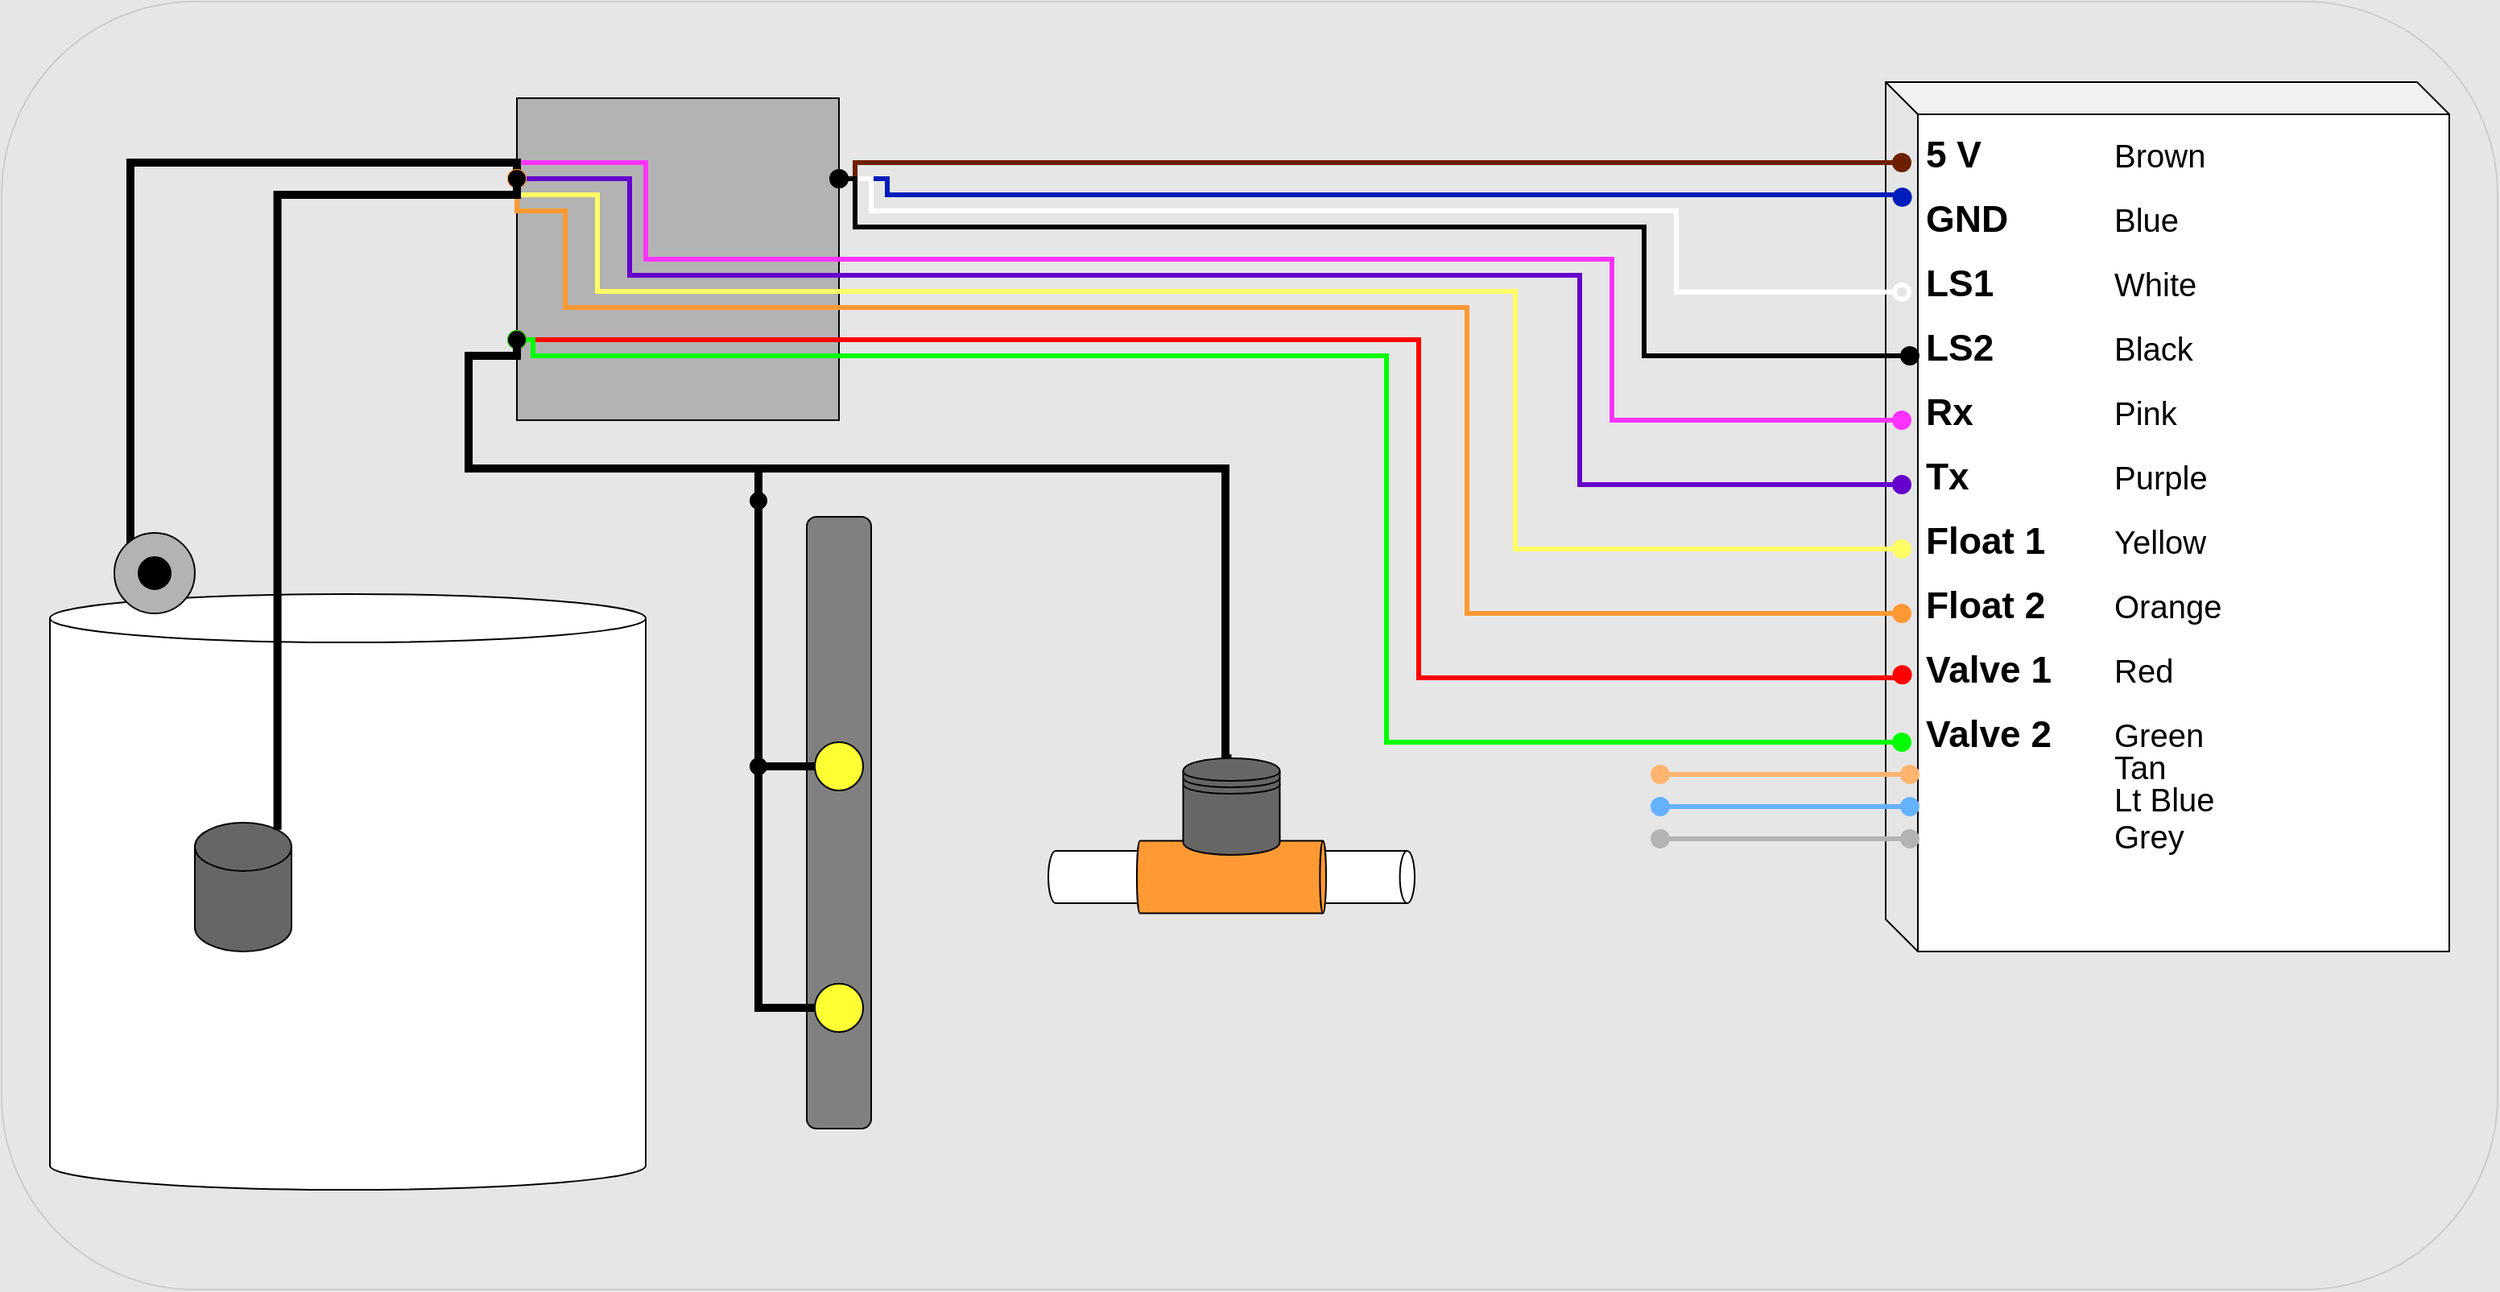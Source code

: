 <mxfile version="24.7.2" type="github">
  <diagram name="Page-1" id="7e0a89b8-554c-2b80-1dc8-d5c74ca68de4">
    <mxGraphModel dx="548" dy="318" grid="1" gridSize="10" guides="1" tooltips="1" connect="1" arrows="1" fold="1" page="1" pageScale="1" pageWidth="1100" pageHeight="850" background="#E6E6E6" math="0" shadow="0">
      <root>
        <mxCell id="0" />
        <mxCell id="1" parent="0" />
        <mxCell id="GZgzMt5lGDm11GtKSmbS-1" value="" style="rounded=1;whiteSpace=wrap;html=1;fillColor=#E6E6E6;fontColor=#333333;strokeColor=#CCCCCC;fillStyle=auto;gradientColor=none;" parent="1" vertex="1">
          <mxGeometry x="500" y="30" width="1550" height="800" as="geometry" />
        </mxCell>
        <mxCell id="Uim_rOpP8cY-PSNCOD3g-26" value="" style="shape=cube;whiteSpace=wrap;html=1;boundedLbl=1;backgroundOutline=1;darkOpacity=0.05;darkOpacity2=0.1;" vertex="1" parent="1">
          <mxGeometry x="1670" y="80" width="350" height="540" as="geometry" />
        </mxCell>
        <mxCell id="Uim_rOpP8cY-PSNCOD3g-5" value="" style="whiteSpace=wrap;html=1;aspect=fixed;fillColor=#B3B3B3;" vertex="1" parent="1">
          <mxGeometry x="820" y="90" width="200" height="200" as="geometry" />
        </mxCell>
        <mxCell id="eWyAGycqIImicUFKL28u-35" value="" style="group" parent="1" vertex="1" connectable="0">
          <mxGeometry x="1700" y="510" width="60" height="30" as="geometry" />
        </mxCell>
        <mxCell id="eWyAGycqIImicUFKL28u-31" value="" style="endArrow=oval;html=1;rounded=0;strokeWidth=3;targetPerimeterSpacing=0;endSize=9;startSize=9;startArrow=oval;startFill=1;endFill=1;fillColor=#0050ef;strokeColor=#ff0000;edgeStyle=orthogonalEdgeStyle;exitX=0;exitY=0.75;exitDx=0;exitDy=0;entryX=0.001;entryY=0.533;entryDx=0;entryDy=0;entryPerimeter=0;" parent="1" source="Uim_rOpP8cY-PSNCOD3g-5" edge="1">
          <mxGeometry width="50" height="50" relative="1" as="geometry">
            <mxPoint x="610" y="382.5" as="sourcePoint" />
            <mxPoint x="1680.3" y="448.105" as="targetPoint" />
            <Array as="points">
              <mxPoint x="1380" y="240" />
              <mxPoint x="1380" y="450" />
              <mxPoint x="1680" y="450" />
            </Array>
          </mxGeometry>
        </mxCell>
        <mxCell id="eWyAGycqIImicUFKL28u-37" value="" style="endArrow=oval;html=1;rounded=0;strokeWidth=3;targetPerimeterSpacing=0;endSize=9;startSize=9;startArrow=oval;startFill=1;endFill=1;fillColor=#0050ef;strokeColor=#FFB570;" parent="1" edge="1">
          <mxGeometry width="50" height="50" relative="1" as="geometry">
            <mxPoint x="1530" y="510" as="sourcePoint" />
            <mxPoint x="1685" y="510" as="targetPoint" />
          </mxGeometry>
        </mxCell>
        <mxCell id="eWyAGycqIImicUFKL28u-15" value="" style="endArrow=oval;html=1;rounded=0;strokeWidth=3;targetPerimeterSpacing=0;endSize=9;startSize=9;startArrow=oval;startFill=1;endFill=1;fillColor=#ffcd28;gradientColor=#ffa500;strokeColor=#FF33FF;exitX=0;exitY=0.25;exitDx=0;exitDy=0;edgeStyle=orthogonalEdgeStyle;" parent="1" source="Uim_rOpP8cY-PSNCOD3g-5" edge="1">
          <mxGeometry width="50" height="50" relative="1" as="geometry">
            <mxPoint x="513.552" y="201.856" as="sourcePoint" />
            <mxPoint x="1680" y="290" as="targetPoint" />
            <Array as="points">
              <mxPoint x="820" y="130" />
              <mxPoint x="900" y="130" />
              <mxPoint x="900" y="190" />
              <mxPoint x="1500" y="190" />
              <mxPoint x="1500" y="290" />
            </Array>
          </mxGeometry>
        </mxCell>
        <mxCell id="eWyAGycqIImicUFKL28u-41" value="" style="endArrow=oval;html=1;rounded=0;strokeWidth=3;targetPerimeterSpacing=0;endSize=9;startSize=9;startArrow=oval;startFill=1;endFill=1;fillColor=#0050ef;strokeColor=#00ff00;exitX=0;exitY=0.75;exitDx=0;exitDy=0;edgeStyle=orthogonalEdgeStyle;" parent="1" source="Uim_rOpP8cY-PSNCOD3g-5" edge="1">
          <mxGeometry width="50" height="50" relative="1" as="geometry">
            <mxPoint x="610" y="382.5" as="sourcePoint" />
            <mxPoint x="1680" y="490" as="targetPoint" />
            <Array as="points">
              <mxPoint x="830" y="240" />
              <mxPoint x="830" y="250" />
              <mxPoint x="1360" y="250" />
              <mxPoint x="1360" y="490" />
            </Array>
          </mxGeometry>
        </mxCell>
        <mxCell id="eWyAGycqIImicUFKL28u-38" value="" style="endArrow=oval;html=1;rounded=0;strokeWidth=3;targetPerimeterSpacing=0;endSize=9;startSize=9;startArrow=oval;startFill=1;endFill=1;fillColor=#ffff88;strokeColor=#66B2FF;" parent="1" edge="1">
          <mxGeometry width="50" height="50" relative="1" as="geometry">
            <mxPoint x="1530" y="530" as="sourcePoint" />
            <mxPoint x="1685" y="530" as="targetPoint" />
          </mxGeometry>
        </mxCell>
        <mxCell id="eWyAGycqIImicUFKL28u-34" value="" style="endArrow=oval;html=1;rounded=0;strokeWidth=3;targetPerimeterSpacing=0;endSize=9;startSize=9;startArrow=oval;startFill=1;endFill=1;fillColor=#ffcd28;gradientColor=#ffa500;strokeColor=#B3B3B3;" parent="1" edge="1">
          <mxGeometry width="50" height="50" relative="1" as="geometry">
            <mxPoint x="1530" y="550" as="sourcePoint" />
            <mxPoint x="1685" y="550" as="targetPoint" />
          </mxGeometry>
        </mxCell>
        <mxCell id="eWyAGycqIImicUFKL28u-18" value="" style="endArrow=oval;html=1;rounded=0;strokeWidth=3;targetPerimeterSpacing=0;endSize=9;startSize=9;startArrow=oval;startFill=1;endFill=1;fillColor=#0050ef;strokeColor=#6600CC;edgeStyle=orthogonalEdgeStyle;exitX=0;exitY=0.25;exitDx=0;exitDy=0;" parent="1" source="Uim_rOpP8cY-PSNCOD3g-5" edge="1">
          <mxGeometry width="50" height="50" relative="1" as="geometry">
            <mxPoint x="511.0" y="221.996" as="sourcePoint" />
            <mxPoint x="1680" y="330" as="targetPoint" />
            <Array as="points">
              <mxPoint x="890" y="140" />
              <mxPoint x="890" y="200" />
              <mxPoint x="1480" y="200" />
              <mxPoint x="1480" y="330" />
            </Array>
          </mxGeometry>
        </mxCell>
        <mxCell id="eWyAGycqIImicUFKL28u-69" style="edgeStyle=orthogonalEdgeStyle;shape=connector;rounded=0;orthogonalLoop=1;jettySize=auto;html=1;exitX=1;exitY=0.5;exitDx=0;exitDy=0;strokeColor=default;align=center;verticalAlign=middle;fontFamily=Helvetica;fontSize=11;fontColor=default;labelBackgroundColor=default;endArrow=oval;endFill=1;strokeWidth=5;entryX=0;entryY=0.25;entryDx=0;entryDy=0;" parent="1" source="eWyAGycqIImicUFKL28u-58" target="Uim_rOpP8cY-PSNCOD3g-5" edge="1">
          <mxGeometry relative="1" as="geometry">
            <mxPoint x="230" y="260" as="targetPoint" />
            <Array as="points">
              <mxPoint x="580" y="385" />
              <mxPoint x="580" y="130" />
              <mxPoint x="820" y="130" />
            </Array>
          </mxGeometry>
        </mxCell>
        <mxCell id="eWyAGycqIImicUFKL28u-61" value="" style="group" parent="1" vertex="1" connectable="0">
          <mxGeometry x="1000" y="350" width="40" height="380" as="geometry" />
        </mxCell>
        <mxCell id="eWyAGycqIImicUFKL28u-53" value="" style="rounded=1;whiteSpace=wrap;html=1;fillColor=#808080;" parent="eWyAGycqIImicUFKL28u-61" vertex="1">
          <mxGeometry width="40" height="380" as="geometry" />
        </mxCell>
        <mxCell id="eWyAGycqIImicUFKL28u-54" value="" style="ellipse;whiteSpace=wrap;html=1;aspect=fixed;fillColor=#FFFF33;" parent="eWyAGycqIImicUFKL28u-61" vertex="1">
          <mxGeometry x="5" y="140" width="30" height="30" as="geometry" />
        </mxCell>
        <mxCell id="eWyAGycqIImicUFKL28u-55" value="" style="ellipse;whiteSpace=wrap;html=1;aspect=fixed;fillColor=#FFFF33;" parent="eWyAGycqIImicUFKL28u-61" vertex="1">
          <mxGeometry x="5" y="290" width="30" height="30" as="geometry" />
        </mxCell>
        <mxCell id="eWyAGycqIImicUFKL28u-65" style="edgeStyle=orthogonalEdgeStyle;shape=connector;rounded=0;orthogonalLoop=1;jettySize=auto;html=1;exitX=0;exitY=0.5;exitDx=0;exitDy=0;strokeColor=default;align=center;verticalAlign=middle;fontFamily=Helvetica;fontSize=11;fontColor=default;labelBackgroundColor=default;endArrow=oval;endFill=1;strokeWidth=5;" parent="eWyAGycqIImicUFKL28u-61" source="eWyAGycqIImicUFKL28u-54" edge="1">
          <mxGeometry relative="1" as="geometry">
            <mxPoint x="-30" y="155" as="targetPoint" />
          </mxGeometry>
        </mxCell>
        <mxCell id="eWyAGycqIImicUFKL28u-62" style="edgeStyle=orthogonalEdgeStyle;rounded=0;orthogonalLoop=1;jettySize=auto;html=1;endArrow=oval;endFill=1;strokeWidth=5;entryX=0;entryY=0.75;entryDx=0;entryDy=0;exitX=0;exitY=0.5;exitDx=0;exitDy=0;" parent="1" source="eWyAGycqIImicUFKL28u-55" edge="1" target="Uim_rOpP8cY-PSNCOD3g-5">
          <mxGeometry relative="1" as="geometry">
            <mxPoint x="280" y="260" as="targetPoint" />
            <Array as="points">
              <mxPoint x="970" y="655" />
              <mxPoint x="970" y="320" />
              <mxPoint x="790" y="320" />
              <mxPoint x="790" y="250" />
              <mxPoint x="820" y="250" />
            </Array>
            <mxPoint x="780" y="675" as="sourcePoint" />
          </mxGeometry>
        </mxCell>
        <mxCell id="eWyAGycqIImicUFKL28u-4" value="" style="endArrow=oval;html=1;rounded=0;strokeWidth=3;targetPerimeterSpacing=0;endSize=9;startSize=9;startArrow=oval;startFill=1;endFill=1;fillColor=#0050ef;strokeColor=#001DBC;edgeStyle=orthogonalEdgeStyle;exitX=1;exitY=0.25;exitDx=0;exitDy=0;entryX=0.001;entryY=0.1;entryDx=0;entryDy=0;entryPerimeter=0;" parent="1" edge="1" source="Uim_rOpP8cY-PSNCOD3g-5">
          <mxGeometry width="50" height="50" relative="1" as="geometry">
            <mxPoint x="510" y="140.0" as="sourcePoint" />
            <mxPoint x="1680.3" y="151.5" as="targetPoint" />
            <Array as="points">
              <mxPoint x="1050" y="140" />
              <mxPoint x="1050" y="150" />
              <mxPoint x="1680" y="150" />
            </Array>
          </mxGeometry>
        </mxCell>
        <mxCell id="eWyAGycqIImicUFKL28u-2" value="" style="endArrow=oval;html=1;rounded=0;strokeWidth=3;targetPerimeterSpacing=0;endSize=9;startSize=9;startArrow=oval;startFill=1;endFill=1;fillColor=#a0522d;strokeColor=#6D1F00;edgeStyle=orthogonalEdgeStyle;elbow=vertical;exitX=1;exitY=0.25;exitDx=0;exitDy=0;" parent="1" source="Uim_rOpP8cY-PSNCOD3g-5" edge="1">
          <mxGeometry width="50" height="50" relative="1" as="geometry">
            <mxPoint x="509.84" y="126.596" as="sourcePoint" />
            <mxPoint x="1680" y="130" as="targetPoint" />
            <Array as="points">
              <mxPoint x="1030" y="140" />
              <mxPoint x="1030" y="130" />
            </Array>
          </mxGeometry>
        </mxCell>
        <mxCell id="eWyAGycqIImicUFKL28u-9" value="" style="endArrow=oval;html=1;rounded=0;strokeWidth=3;targetPerimeterSpacing=0;startArrow=oval;startFill=0;endFill=0;strokeColor=#FFFFFF;startFillColor=#000000;endFillColor=#000000;edgeStyle=orthogonalEdgeStyle;exitX=1;exitY=0.25;exitDx=0;exitDy=0;endSize=9;startSize=9;entryX=0;entryY=0.186;entryDx=0;entryDy=0;entryPerimeter=0;" parent="1" source="Uim_rOpP8cY-PSNCOD3g-5" edge="1">
          <mxGeometry width="50" height="50" relative="1" as="geometry">
            <mxPoint x="511.0" y="162.0" as="sourcePoint" />
            <mxPoint x="1680" y="210.41" as="targetPoint" />
            <Array as="points">
              <mxPoint x="1040" y="140" />
              <mxPoint x="1040" y="160" />
              <mxPoint x="1540" y="160" />
              <mxPoint x="1540" y="210" />
            </Array>
          </mxGeometry>
        </mxCell>
        <mxCell id="eWyAGycqIImicUFKL28u-12" value="" style="endArrow=oval;html=1;rounded=0;strokeWidth=3;targetPerimeterSpacing=0;endSize=9;startSize=9;startArrow=oval;startFill=1;endFill=1;fillColor=#0050ef;strokeColor=#000000;exitX=1;exitY=0.25;exitDx=0;exitDy=0;edgeStyle=orthogonalEdgeStyle;" parent="1" source="Uim_rOpP8cY-PSNCOD3g-5" edge="1">
          <mxGeometry width="50" height="50" relative="1" as="geometry">
            <mxPoint x="514.48" y="179.808" as="sourcePoint" />
            <mxPoint x="1685" y="250" as="targetPoint" />
            <Array as="points">
              <mxPoint x="1030" y="140" />
              <mxPoint x="1030" y="170" />
              <mxPoint x="1520" y="170" />
              <mxPoint x="1520" y="250" />
            </Array>
          </mxGeometry>
        </mxCell>
        <mxCell id="eWyAGycqIImicUFKL28u-52" style="edgeStyle=orthogonalEdgeStyle;rounded=0;orthogonalLoop=1;jettySize=auto;html=1;exitX=0.5;exitY=1;exitDx=0;exitDy=0;" parent="1" edge="1">
          <mxGeometry relative="1" as="geometry">
            <mxPoint x="770" y="430" as="sourcePoint" />
            <mxPoint x="770" y="430" as="targetPoint" />
          </mxGeometry>
        </mxCell>
        <mxCell id="eWyAGycqIImicUFKL28u-22" value="" style="endArrow=oval;html=1;rounded=0;strokeWidth=3;targetPerimeterSpacing=0;endSize=9;startSize=9;startArrow=oval;startFill=1;endFill=1;fillColor=#ffff88;strokeColor=#FFFF66;edgeStyle=orthogonalEdgeStyle;" parent="1" edge="1">
          <mxGeometry width="50" height="50" relative="1" as="geometry">
            <mxPoint x="820" y="140" as="sourcePoint" />
            <mxPoint x="1680" y="370" as="targetPoint" />
            <Array as="points">
              <mxPoint x="870" y="150" />
              <mxPoint x="870" y="210" />
              <mxPoint x="1440" y="210" />
              <mxPoint x="1440" y="370" />
            </Array>
          </mxGeometry>
        </mxCell>
        <mxCell id="eWyAGycqIImicUFKL28u-25" value="" style="endArrow=oval;html=1;rounded=0;strokeWidth=3;targetPerimeterSpacing=0;endSize=9;startSize=9;startArrow=oval;startFill=1;endFill=1;fillColor=#0050ef;strokeColor=#FF9933;edgeStyle=orthogonalEdgeStyle;" parent="1" edge="1">
          <mxGeometry width="50" height="50" relative="1" as="geometry">
            <mxPoint x="820" y="140" as="sourcePoint" />
            <mxPoint x="1680" y="410" as="targetPoint" />
            <Array as="points">
              <mxPoint x="820" y="160" />
              <mxPoint x="850" y="160" />
              <mxPoint x="850" y="220" />
              <mxPoint x="1410" y="220" />
              <mxPoint x="1410" y="410" />
            </Array>
          </mxGeometry>
        </mxCell>
        <mxCell id="eWyAGycqIImicUFKL28u-74" style="edgeStyle=orthogonalEdgeStyle;shape=connector;rounded=0;orthogonalLoop=1;jettySize=auto;html=1;exitX=0.5;exitY=0;exitDx=0;exitDy=0;strokeColor=default;align=center;verticalAlign=middle;fontFamily=Helvetica;fontSize=11;fontColor=default;labelBackgroundColor=default;endArrow=oval;endFill=1;strokeWidth=5;" parent="1" source="eWyAGycqIImicUFKL28u-73" edge="1">
          <mxGeometry relative="1" as="geometry">
            <mxPoint x="970" y="340" as="targetPoint" />
            <Array as="points">
              <mxPoint x="1260" y="500" />
              <mxPoint x="1260" y="320" />
              <mxPoint x="970" y="320" />
              <mxPoint x="970" y="340" />
            </Array>
          </mxGeometry>
        </mxCell>
        <mxCell id="Uim_rOpP8cY-PSNCOD3g-9" value="" style="group" vertex="1" connectable="0" parent="1">
          <mxGeometry x="1150" y="500" width="227.5" height="96.25" as="geometry" />
        </mxCell>
        <mxCell id="Uim_rOpP8cY-PSNCOD3g-7" value="" style="shape=cylinder3;whiteSpace=wrap;html=1;boundedLbl=1;backgroundOutline=1;size=4.596;rotation=90;" vertex="1" parent="Uim_rOpP8cY-PSNCOD3g-9">
          <mxGeometry x="97.5" y="-40" width="32.5" height="227.5" as="geometry" />
        </mxCell>
        <mxCell id="Uim_rOpP8cY-PSNCOD3g-8" value="" style="shape=cylinder3;whiteSpace=wrap;html=1;boundedLbl=1;backgroundOutline=1;size=1.904;rotation=90;fillColor=#FF9933;" vertex="1" parent="Uim_rOpP8cY-PSNCOD3g-9">
          <mxGeometry x="91.25" y="15" width="45" height="117.5" as="geometry" />
        </mxCell>
        <mxCell id="eWyAGycqIImicUFKL28u-73" value="" style="shape=datastore;whiteSpace=wrap;html=1;fontFamily=Helvetica;fontSize=11;fontColor=default;labelBackgroundColor=default;fillColor=#666666;" parent="Uim_rOpP8cY-PSNCOD3g-9" vertex="1">
          <mxGeometry x="83.75" width="60" height="60" as="geometry" />
        </mxCell>
        <mxCell id="Uim_rOpP8cY-PSNCOD3g-11" value="" style="shape=cylinder3;whiteSpace=wrap;html=1;boundedLbl=1;backgroundOutline=1;size=15;" vertex="1" parent="1">
          <mxGeometry x="530" y="398" width="370" height="370" as="geometry" />
        </mxCell>
        <mxCell id="eWyAGycqIImicUFKL28u-57" value="" style="shape=cylinder3;whiteSpace=wrap;html=1;boundedLbl=1;backgroundOutline=1;size=15;fillColor=#666666;" parent="1" vertex="1">
          <mxGeometry x="620" y="540" width="60" height="80" as="geometry" />
        </mxCell>
        <mxCell id="Uim_rOpP8cY-PSNCOD3g-6" style="edgeStyle=orthogonalEdgeStyle;rounded=0;orthogonalLoop=1;jettySize=auto;html=1;exitX=0.855;exitY=0;exitDx=0;exitDy=4.35;exitPerimeter=0;entryX=0;entryY=0.25;entryDx=0;entryDy=0;strokeWidth=5;endArrow=oval;endFill=1;" edge="1" parent="1" source="eWyAGycqIImicUFKL28u-57" target="Uim_rOpP8cY-PSNCOD3g-5">
          <mxGeometry relative="1" as="geometry">
            <Array as="points">
              <mxPoint x="671" y="150" />
              <mxPoint x="820" y="150" />
            </Array>
          </mxGeometry>
        </mxCell>
        <mxCell id="eWyAGycqIImicUFKL28u-58" value="" style="ellipse;whiteSpace=wrap;html=1;aspect=fixed;fillColor=#B3B3B3;" parent="1" vertex="1">
          <mxGeometry x="570" y="360" width="50" height="50" as="geometry" />
        </mxCell>
        <mxCell id="eWyAGycqIImicUFKL28u-59" value="" style="ellipse;whiteSpace=wrap;html=1;aspect=fixed;fillColor=#000000;" parent="1" vertex="1">
          <mxGeometry x="585" y="375" width="20" height="20" as="geometry" />
        </mxCell>
        <mxCell id="Uim_rOpP8cY-PSNCOD3g-14" value="Pink" style="text;html=1;align=left;verticalAlign=middle;whiteSpace=wrap;rounded=0;labelBackgroundColor=none;fontSize=20;fontStyle=0;fontColor=#000000;spacingTop=0;container=0;flipV=1;" vertex="1" parent="1">
          <mxGeometry x="1810" y="270" width="40" height="30" as="geometry" />
        </mxCell>
        <mxCell id="Uim_rOpP8cY-PSNCOD3g-15" value="White" style="text;html=1;align=left;verticalAlign=middle;whiteSpace=wrap;rounded=0;labelBackgroundColor=none;fontSize=20;fontStyle=0;fontColor=#000000;spacingTop=0;container=0;flipV=1;" vertex="1" parent="1">
          <mxGeometry x="1810" y="190" width="60" height="30" as="geometry" />
        </mxCell>
        <mxCell id="Uim_rOpP8cY-PSNCOD3g-16" value="Orange" style="text;html=1;align=left;verticalAlign=middle;whiteSpace=wrap;rounded=0;labelBackgroundColor=none;fontSize=20;fontStyle=0;fontColor=#000000;spacingTop=0;container=0;flipV=1;" vertex="1" parent="1">
          <mxGeometry x="1810" y="390" width="85" height="30" as="geometry" />
        </mxCell>
        <mxCell id="Uim_rOpP8cY-PSNCOD3g-17" value="Red" style="text;html=1;align=left;verticalAlign=middle;whiteSpace=wrap;rounded=0;labelBackgroundColor=none;fontSize=20;fontStyle=0;fontColor=#000000;spacingTop=0;container=0;flipV=1;" vertex="1" parent="1">
          <mxGeometry x="1810" y="430" width="110" height="30" as="geometry" />
        </mxCell>
        <mxCell id="Uim_rOpP8cY-PSNCOD3g-18" value="Blue" style="text;html=1;align=left;verticalAlign=middle;whiteSpace=wrap;rounded=0;labelBackgroundColor=none;fontSize=20;fontStyle=0;fontColor=#000000;spacingTop=0;container=0;flipV=1;" vertex="1" parent="1">
          <mxGeometry x="1810" y="150" width="60" height="30" as="geometry" />
        </mxCell>
        <mxCell id="Uim_rOpP8cY-PSNCOD3g-20" value="Purple" style="text;html=1;align=left;verticalAlign=middle;whiteSpace=wrap;rounded=0;labelBackgroundColor=none;fontSize=20;fontStyle=0;fontColor=#000000;spacingTop=0;container=0;flipV=1;" vertex="1" parent="1">
          <mxGeometry x="1810" y="310" width="60" height="30" as="geometry" />
        </mxCell>
        <mxCell id="Uim_rOpP8cY-PSNCOD3g-21" value="Brown" style="text;html=1;align=left;verticalAlign=middle;whiteSpace=wrap;rounded=0;labelBackgroundColor=none;fontSize=20;fontStyle=0;fontColor=#000000;spacingTop=0;container=0;flipV=1;" vertex="1" parent="1">
          <mxGeometry x="1810" y="110" width="60" height="30" as="geometry" />
        </mxCell>
        <mxCell id="Uim_rOpP8cY-PSNCOD3g-23" value="Yellow" style="text;html=1;align=left;verticalAlign=middle;whiteSpace=wrap;rounded=0;labelBackgroundColor=none;fontSize=20;fontStyle=0;fontColor=#000000;spacingTop=0;container=0;flipV=1;" vertex="1" parent="1">
          <mxGeometry x="1810" y="350" width="95" height="30" as="geometry" />
        </mxCell>
        <mxCell id="HwqSG6qm3EEAJKm69LRL-37" value="5 V " style="text;html=1;align=left;verticalAlign=middle;whiteSpace=wrap;rounded=0;labelBackgroundColor=none;fontSize=23;fontStyle=1;fontColor=#000000;spacingTop=0;container=0;" parent="1" vertex="1">
          <mxGeometry x="1692.5" y="110" width="60" height="30" as="geometry" />
        </mxCell>
        <mxCell id="eWyAGycqIImicUFKL28u-17" value="Tx" style="text;html=1;align=left;verticalAlign=middle;whiteSpace=wrap;rounded=0;labelBackgroundColor=none;fontSize=23;fontStyle=1;fontColor=#000000;spacingTop=0;container=0;" parent="1" vertex="1">
          <mxGeometry x="1692.5" y="310" width="60" height="30" as="geometry" />
        </mxCell>
        <mxCell id="eWyAGycqIImicUFKL28u-11" value="&lt;div&gt;&lt;font color=&quot;#000000&quot;&gt;LS2&lt;/font&gt;&lt;/div&gt;" style="text;html=1;align=left;verticalAlign=middle;whiteSpace=wrap;rounded=0;labelBackgroundColor=none;fontSize=23;fontStyle=1;fontColor=#FFFFFF;spacingTop=0;container=0;" parent="1" vertex="1">
          <mxGeometry x="1692.5" y="230" width="60" height="30" as="geometry" />
        </mxCell>
        <mxCell id="eWyAGycqIImicUFKL28u-30" value="&lt;div&gt;&lt;font color=&quot;#000000&quot;&gt;Valve 2&lt;/font&gt;&lt;/div&gt;" style="text;html=1;align=left;verticalAlign=middle;whiteSpace=wrap;rounded=0;labelBackgroundColor=none;fontSize=23;fontStyle=1;fontColor=#FFFFFF;spacingTop=0;container=0;" parent="1" vertex="1">
          <mxGeometry x="1692.5" y="470" width="85" height="30" as="geometry" />
        </mxCell>
        <mxCell id="eWyAGycqIImicUFKL28u-21" value="Float 1" style="text;html=1;align=left;verticalAlign=middle;whiteSpace=wrap;rounded=0;labelBackgroundColor=none;fontSize=23;fontStyle=1;fontColor=#000000;spacingTop=0;container=0;" parent="1" vertex="1">
          <mxGeometry x="1692.5" y="350" width="95" height="30" as="geometry" />
        </mxCell>
        <mxCell id="eWyAGycqIImicUFKL28u-14" value="Rx" style="text;html=1;align=left;verticalAlign=middle;whiteSpace=wrap;rounded=0;labelBackgroundColor=none;fontSize=23;fontStyle=1;fontColor=#000000;spacingTop=0;container=0;" parent="1" vertex="1">
          <mxGeometry x="1692.5" y="270" width="19.859" height="30" as="geometry" />
        </mxCell>
        <mxCell id="eWyAGycqIImicUFKL28u-8" value="LS1" style="text;html=1;align=left;verticalAlign=middle;whiteSpace=wrap;rounded=0;labelBackgroundColor=none;fontSize=23;fontStyle=1;fontColor=#000000;spacingTop=0;container=0;" parent="1" vertex="1">
          <mxGeometry x="1692.5" y="190" width="60" height="30" as="geometry" />
        </mxCell>
        <mxCell id="eWyAGycqIImicUFKL28u-24" value="Float 2" style="text;html=1;align=left;verticalAlign=middle;whiteSpace=wrap;rounded=0;labelBackgroundColor=none;fontSize=23;fontStyle=1;fontColor=#000000;spacingTop=0;container=0;" parent="1" vertex="1">
          <mxGeometry x="1692.5" y="390" width="85" height="30" as="geometry" />
        </mxCell>
        <mxCell id="eWyAGycqIImicUFKL28u-33" value="Valve 1" style="text;html=1;align=left;verticalAlign=middle;whiteSpace=wrap;rounded=0;labelBackgroundColor=none;fontSize=23;fontStyle=1;fontColor=#000000;spacingTop=0;container=0;" parent="1" vertex="1">
          <mxGeometry x="1692.5" y="430" width="110" height="30" as="geometry" />
        </mxCell>
        <mxCell id="eWyAGycqIImicUFKL28u-3" value="GND" style="text;html=1;align=left;verticalAlign=middle;whiteSpace=wrap;rounded=0;labelBackgroundColor=none;fontSize=23;fontStyle=1;fontColor=#000000;spacingTop=0;container=0;" parent="1" vertex="1">
          <mxGeometry x="1692.5" y="150" width="60" height="30" as="geometry" />
        </mxCell>
        <mxCell id="Uim_rOpP8cY-PSNCOD3g-22" value="Black" style="text;html=1;align=left;verticalAlign=middle;whiteSpace=wrap;rounded=0;labelBackgroundColor=none;fontSize=20;fontStyle=0;fontColor=#000000;spacingTop=0;container=0;flipV=1;" vertex="1" parent="1">
          <mxGeometry x="1810" y="230" width="60" height="30" as="geometry" />
        </mxCell>
        <mxCell id="Uim_rOpP8cY-PSNCOD3g-19" value="&lt;font color=&quot;#000000&quot;&gt;Green&lt;/font&gt;" style="text;html=1;align=left;verticalAlign=middle;whiteSpace=wrap;rounded=0;labelBackgroundColor=none;fontSize=20;fontStyle=0;fontColor=#FFFFFF;spacingTop=0;container=0;flipV=1;" vertex="1" parent="1">
          <mxGeometry x="1810" y="470" width="85" height="30" as="geometry" />
        </mxCell>
        <mxCell id="Uim_rOpP8cY-PSNCOD3g-29" value="&lt;font color=&quot;#000000&quot;&gt;Tan&lt;/font&gt;" style="text;html=1;align=left;verticalAlign=middle;whiteSpace=wrap;rounded=0;labelBackgroundColor=none;fontSize=20;fontStyle=0;fontColor=#FFFFFF;spacingTop=0;container=0;flipV=1;" vertex="1" parent="1">
          <mxGeometry x="1810" y="490" width="85" height="30" as="geometry" />
        </mxCell>
        <mxCell id="Uim_rOpP8cY-PSNCOD3g-30" value="&lt;font color=&quot;#000000&quot;&gt;Lt Blue&lt;br&gt;&lt;/font&gt;" style="text;html=1;align=left;verticalAlign=middle;whiteSpace=wrap;rounded=0;labelBackgroundColor=none;fontSize=20;fontStyle=0;fontColor=#FFFFFF;spacingTop=0;container=0;flipV=1;" vertex="1" parent="1">
          <mxGeometry x="1810" y="510" width="85" height="30" as="geometry" />
        </mxCell>
        <mxCell id="Uim_rOpP8cY-PSNCOD3g-31" value="&lt;font color=&quot;#000000&quot;&gt;Grey&lt;/font&gt;" style="text;html=1;align=left;verticalAlign=middle;whiteSpace=wrap;rounded=0;labelBackgroundColor=none;fontSize=20;fontStyle=0;fontColor=#FFFFFF;spacingTop=0;container=0;flipV=1;" vertex="1" parent="1">
          <mxGeometry x="1810" y="533.12" width="85" height="30" as="geometry" />
        </mxCell>
      </root>
    </mxGraphModel>
  </diagram>
</mxfile>
